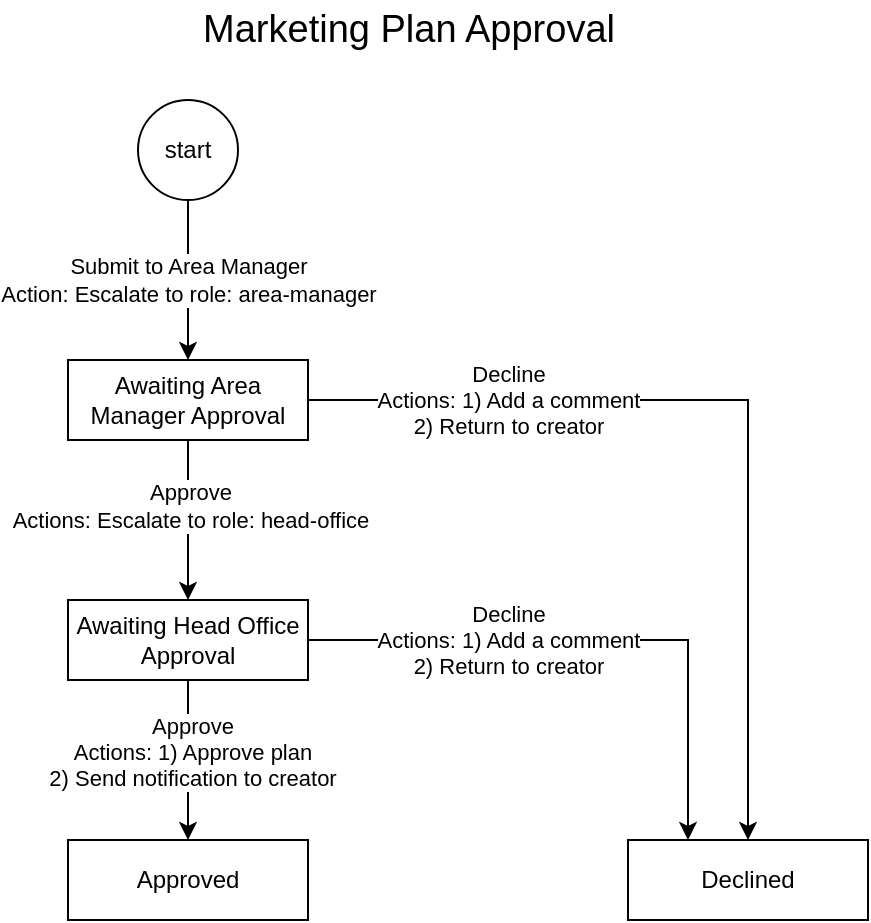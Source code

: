 <mxfile version="21.5.2" type="github">
  <diagram name="Page-1" id="q4ic_3UBJjM-jKloe3kP">
    <mxGraphModel dx="-220" dy="796" grid="1" gridSize="10" guides="1" tooltips="1" connect="1" arrows="1" fold="1" page="1" pageScale="1" pageWidth="827" pageHeight="1169" math="0" shadow="0">
      <root>
        <mxCell id="0" />
        <mxCell id="1" parent="0" />
        <mxCell id="_rUnU2Uktuniv8L3YQGV-1" value="Marketing Plan Approval" style="text;html=1;strokeColor=none;fillColor=none;align=center;verticalAlign=middle;rounded=0;fontSize=19;" vertex="1" parent="1">
          <mxGeometry x="2020" y="180" width="60" height="30" as="geometry" />
        </mxCell>
        <mxCell id="_rUnU2Uktuniv8L3YQGV-2" value="start" style="ellipse;whiteSpace=wrap;html=1;" vertex="1" parent="1">
          <mxGeometry x="1915" y="230" width="50" height="50" as="geometry" />
        </mxCell>
        <mxCell id="_rUnU2Uktuniv8L3YQGV-3" value="Submit to Area Manager&lt;br&gt;Action: Escalate to role: area-manager" style="edgeStyle=orthogonalEdgeStyle;rounded=0;orthogonalLoop=1;jettySize=auto;html=1;exitX=0.5;exitY=1;exitDx=0;exitDy=0;" edge="1" parent="1" source="_rUnU2Uktuniv8L3YQGV-2" target="_rUnU2Uktuniv8L3YQGV-8">
          <mxGeometry relative="1" as="geometry">
            <mxPoint x="1940" y="400" as="sourcePoint" />
          </mxGeometry>
        </mxCell>
        <mxCell id="_rUnU2Uktuniv8L3YQGV-4" style="edgeStyle=orthogonalEdgeStyle;rounded=0;orthogonalLoop=1;jettySize=auto;html=1;exitX=0.5;exitY=1;exitDx=0;exitDy=0;" edge="1" parent="1" source="_rUnU2Uktuniv8L3YQGV-8" target="_rUnU2Uktuniv8L3YQGV-13">
          <mxGeometry relative="1" as="geometry" />
        </mxCell>
        <mxCell id="_rUnU2Uktuniv8L3YQGV-5" value="Approve&lt;br style=&quot;border-color: var(--border-color);&quot;&gt;Actions: Escalate to role: head-office" style="edgeLabel;html=1;align=center;verticalAlign=middle;resizable=0;points=[];" vertex="1" connectable="0" parent="_rUnU2Uktuniv8L3YQGV-4">
          <mxGeometry x="-0.175" y="1" relative="1" as="geometry">
            <mxPoint as="offset" />
          </mxGeometry>
        </mxCell>
        <mxCell id="_rUnU2Uktuniv8L3YQGV-6" style="edgeStyle=orthogonalEdgeStyle;rounded=0;orthogonalLoop=1;jettySize=auto;html=1;exitX=1;exitY=0.5;exitDx=0;exitDy=0;entryX=0.5;entryY=0;entryDx=0;entryDy=0;" edge="1" parent="1" source="_rUnU2Uktuniv8L3YQGV-8" target="_rUnU2Uktuniv8L3YQGV-15">
          <mxGeometry relative="1" as="geometry" />
        </mxCell>
        <mxCell id="_rUnU2Uktuniv8L3YQGV-7" value="Decline&lt;br style=&quot;border-color: var(--border-color);&quot;&gt;Actions: 1) Add a comment&lt;br style=&quot;border-color: var(--border-color);&quot;&gt;2) Return to creator" style="edgeLabel;html=1;align=center;verticalAlign=middle;resizable=0;points=[];" vertex="1" connectable="0" parent="_rUnU2Uktuniv8L3YQGV-6">
          <mxGeometry x="-0.006" y="1" relative="1" as="geometry">
            <mxPoint x="-119" y="1" as="offset" />
          </mxGeometry>
        </mxCell>
        <mxCell id="_rUnU2Uktuniv8L3YQGV-8" value="Awaiting Area Manager Approval" style="rounded=0;whiteSpace=wrap;html=1;" vertex="1" parent="1">
          <mxGeometry x="1880" y="360" width="120" height="40" as="geometry" />
        </mxCell>
        <mxCell id="_rUnU2Uktuniv8L3YQGV-9" style="edgeStyle=orthogonalEdgeStyle;rounded=0;orthogonalLoop=1;jettySize=auto;html=1;exitX=1;exitY=0.5;exitDx=0;exitDy=0;entryX=0.25;entryY=0;entryDx=0;entryDy=0;" edge="1" parent="1" source="_rUnU2Uktuniv8L3YQGV-13" target="_rUnU2Uktuniv8L3YQGV-15">
          <mxGeometry relative="1" as="geometry" />
        </mxCell>
        <mxCell id="_rUnU2Uktuniv8L3YQGV-10" value="Decline&lt;br style=&quot;border-color: var(--border-color);&quot;&gt;Actions: 1) Add a comment&lt;br style=&quot;border-color: var(--border-color);&quot;&gt;2) Return to creator" style="edgeLabel;html=1;align=center;verticalAlign=middle;resizable=0;points=[];" vertex="1" connectable="0" parent="_rUnU2Uktuniv8L3YQGV-9">
          <mxGeometry x="0.391" y="1" relative="1" as="geometry">
            <mxPoint x="-91" y="-12" as="offset" />
          </mxGeometry>
        </mxCell>
        <mxCell id="_rUnU2Uktuniv8L3YQGV-11" style="edgeStyle=orthogonalEdgeStyle;rounded=0;orthogonalLoop=1;jettySize=auto;html=1;exitX=0.5;exitY=1;exitDx=0;exitDy=0;entryX=0.5;entryY=0;entryDx=0;entryDy=0;" edge="1" parent="1" source="_rUnU2Uktuniv8L3YQGV-13" target="_rUnU2Uktuniv8L3YQGV-14">
          <mxGeometry relative="1" as="geometry" />
        </mxCell>
        <mxCell id="_rUnU2Uktuniv8L3YQGV-12" value="Approve&lt;br style=&quot;border-color: var(--border-color);&quot;&gt;Actions: 1) Approve plan&lt;br&gt;2) Send notification to creator" style="edgeLabel;html=1;align=center;verticalAlign=middle;resizable=0;points=[];" vertex="1" connectable="0" parent="_rUnU2Uktuniv8L3YQGV-11">
          <mxGeometry x="-0.1" y="2" relative="1" as="geometry">
            <mxPoint as="offset" />
          </mxGeometry>
        </mxCell>
        <mxCell id="_rUnU2Uktuniv8L3YQGV-13" value="Awaiting Head Office Approval" style="rounded=0;whiteSpace=wrap;html=1;" vertex="1" parent="1">
          <mxGeometry x="1880" y="480" width="120" height="40" as="geometry" />
        </mxCell>
        <mxCell id="_rUnU2Uktuniv8L3YQGV-14" value="Approved" style="rounded=0;whiteSpace=wrap;html=1;" vertex="1" parent="1">
          <mxGeometry x="1880" y="600" width="120" height="40" as="geometry" />
        </mxCell>
        <mxCell id="_rUnU2Uktuniv8L3YQGV-15" value="Declined" style="rounded=0;whiteSpace=wrap;html=1;" vertex="1" parent="1">
          <mxGeometry x="2160" y="600" width="120" height="40" as="geometry" />
        </mxCell>
      </root>
    </mxGraphModel>
  </diagram>
</mxfile>
